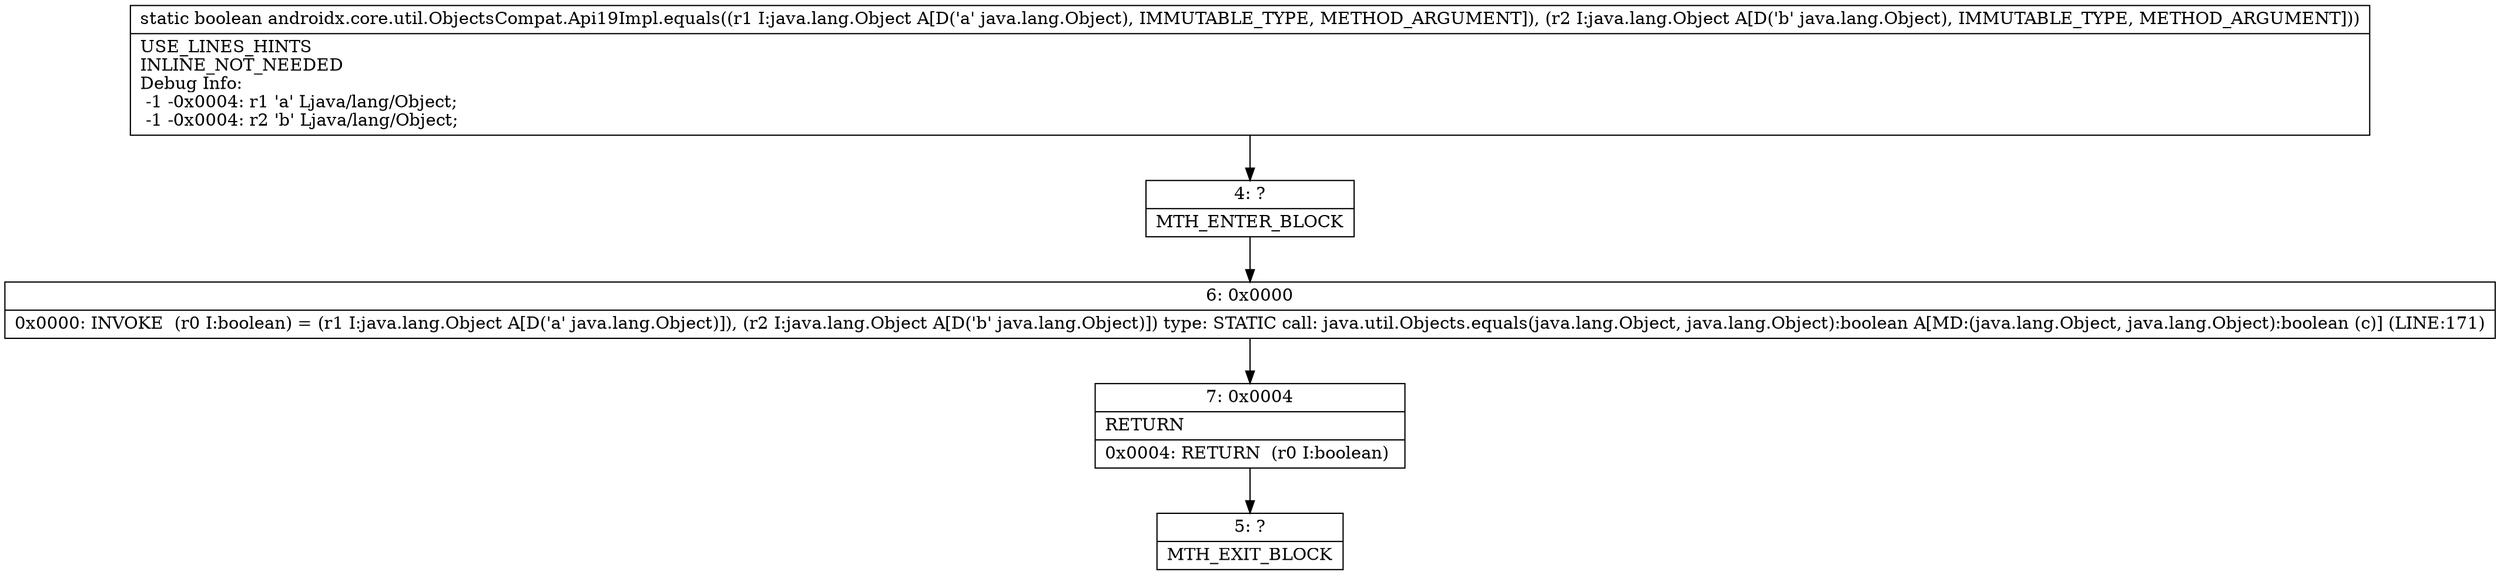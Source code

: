 digraph "CFG forandroidx.core.util.ObjectsCompat.Api19Impl.equals(Ljava\/lang\/Object;Ljava\/lang\/Object;)Z" {
Node_4 [shape=record,label="{4\:\ ?|MTH_ENTER_BLOCK\l}"];
Node_6 [shape=record,label="{6\:\ 0x0000|0x0000: INVOKE  (r0 I:boolean) = (r1 I:java.lang.Object A[D('a' java.lang.Object)]), (r2 I:java.lang.Object A[D('b' java.lang.Object)]) type: STATIC call: java.util.Objects.equals(java.lang.Object, java.lang.Object):boolean A[MD:(java.lang.Object, java.lang.Object):boolean (c)] (LINE:171)\l}"];
Node_7 [shape=record,label="{7\:\ 0x0004|RETURN\l|0x0004: RETURN  (r0 I:boolean) \l}"];
Node_5 [shape=record,label="{5\:\ ?|MTH_EXIT_BLOCK\l}"];
MethodNode[shape=record,label="{static boolean androidx.core.util.ObjectsCompat.Api19Impl.equals((r1 I:java.lang.Object A[D('a' java.lang.Object), IMMUTABLE_TYPE, METHOD_ARGUMENT]), (r2 I:java.lang.Object A[D('b' java.lang.Object), IMMUTABLE_TYPE, METHOD_ARGUMENT]))  | USE_LINES_HINTS\lINLINE_NOT_NEEDED\lDebug Info:\l  \-1 \-0x0004: r1 'a' Ljava\/lang\/Object;\l  \-1 \-0x0004: r2 'b' Ljava\/lang\/Object;\l}"];
MethodNode -> Node_4;Node_4 -> Node_6;
Node_6 -> Node_7;
Node_7 -> Node_5;
}

